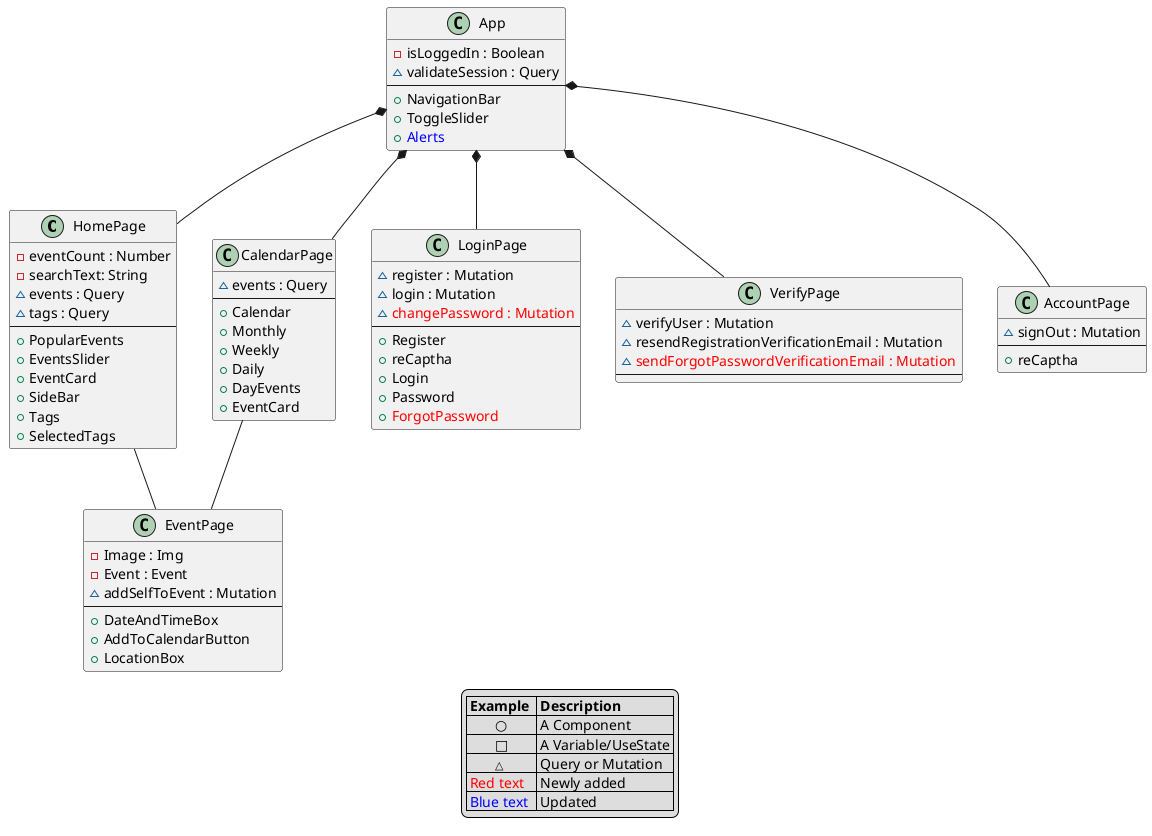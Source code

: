 @startuml FrontEndClassDiagram
class HomePage {
    - eventCount : Number
    - searchText: String
    ~ events : Query
    ~ tags : Query
    --
    + PopularEvents
    + EventsSlider
    + EventCard
    + SideBar
    + Tags 
    + SelectedTags
}

class App {
    -isLoggedIn : Boolean
    ~validateSession : Query
    --
    + NavigationBar
    + ToggleSlider
    + <color:blue>Alerts
}
class CalendarPage {
    ~ events : Query 
    --
    + Calendar
    + Monthly
    + Weekly
    + Daily
    + DayEvents
    + EventCard
}
class EventPage {
    -Image : Img
    -Event : Event
    ~addSelfToEvent : Mutation
    --
    + DateAndTimeBox
    + AddToCalendarButton
    + LocationBox
}
class LoginPage {
    ~ register : Mutation
    ~ login : Mutation
    ~ <color:red>changePassword : Mutation
    --
    +Register
    +reCaptha
    +Login
    +Password
    +<color:red>ForgotPassword
    }
    class VerifyPage {
    ~ verifyUser : Mutation
    ~ resendRegistrationVerificationEmail : Mutation
    ~ <color:red>sendForgotPasswordVerificationEmail : Mutation
    --
}
class AccountPage {
    ~ signOut : Mutation
    --
    +reCaptha
}

App*-- HomePage 
App*-- CalendarPage   
App*-- LoginPage
App*-- AccountPage
App*-- VerifyPage
HomePage-- EventPage
CalendarPage-- EventPage

legend
    |= Example  |= Description |
    |        ○ | A Component |
    |        □ | A Variable/UseState |
    |        <size:11>△ | Query or Mutation |
    |<color:red> Red text | Newly added|
    |<color:blue> Blue text | Updated |
endlegend
@enduml


class AddEventPage {
    --
}



